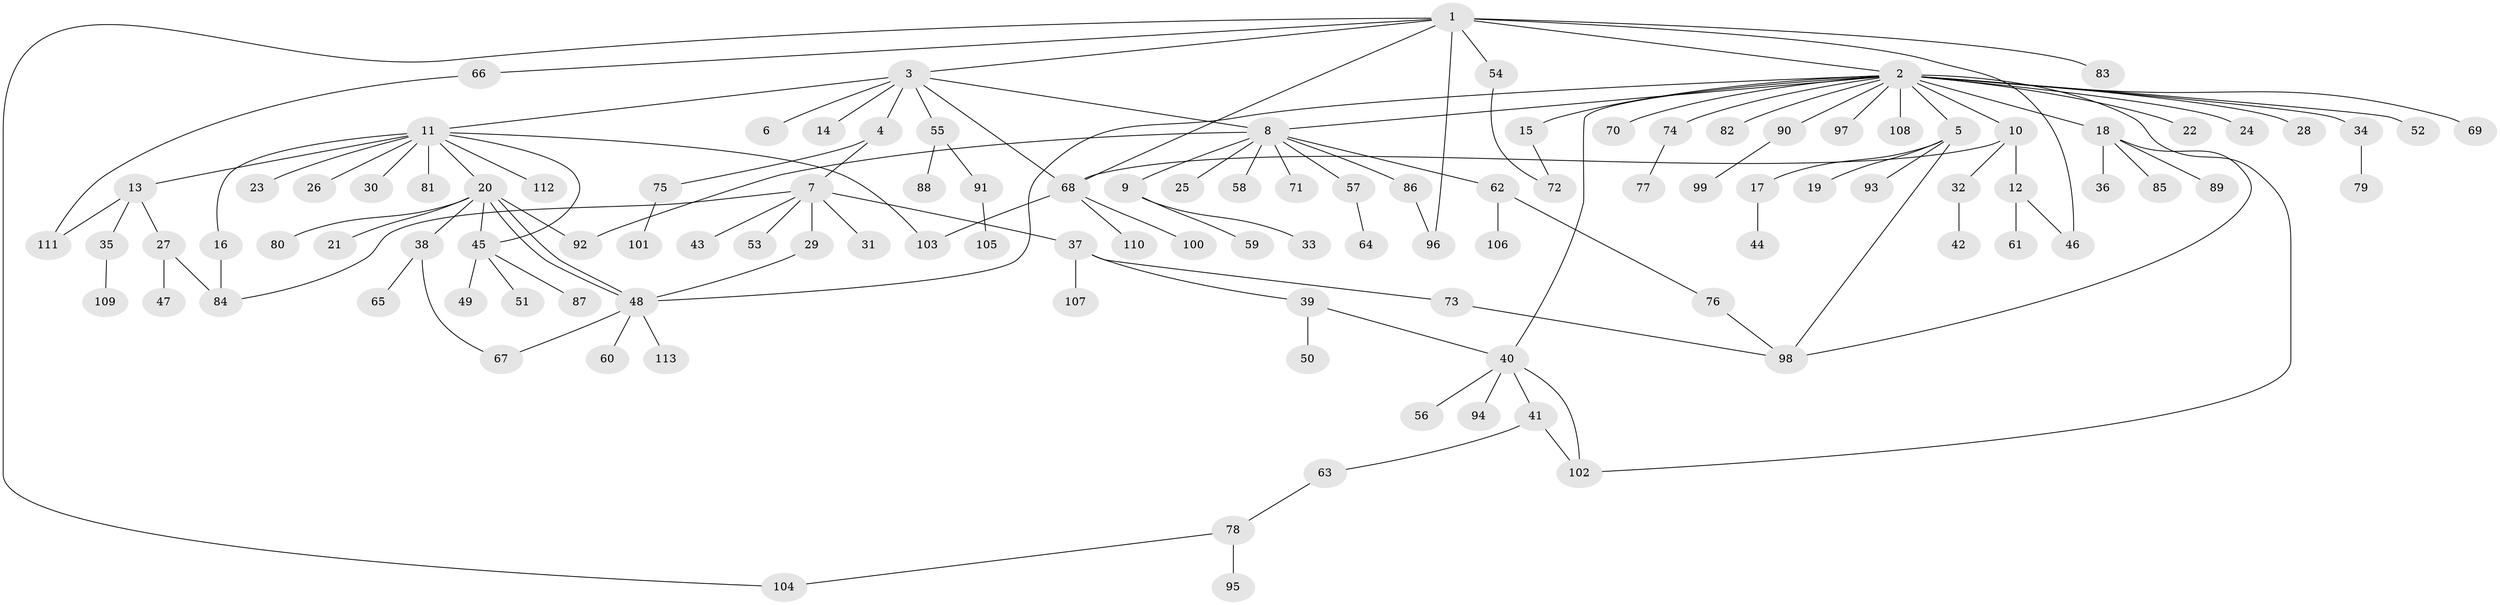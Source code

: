 // Generated by graph-tools (version 1.1) at 2025/01/03/09/25 03:01:40]
// undirected, 113 vertices, 135 edges
graph export_dot {
graph [start="1"]
  node [color=gray90,style=filled];
  1;
  2;
  3;
  4;
  5;
  6;
  7;
  8;
  9;
  10;
  11;
  12;
  13;
  14;
  15;
  16;
  17;
  18;
  19;
  20;
  21;
  22;
  23;
  24;
  25;
  26;
  27;
  28;
  29;
  30;
  31;
  32;
  33;
  34;
  35;
  36;
  37;
  38;
  39;
  40;
  41;
  42;
  43;
  44;
  45;
  46;
  47;
  48;
  49;
  50;
  51;
  52;
  53;
  54;
  55;
  56;
  57;
  58;
  59;
  60;
  61;
  62;
  63;
  64;
  65;
  66;
  67;
  68;
  69;
  70;
  71;
  72;
  73;
  74;
  75;
  76;
  77;
  78;
  79;
  80;
  81;
  82;
  83;
  84;
  85;
  86;
  87;
  88;
  89;
  90;
  91;
  92;
  93;
  94;
  95;
  96;
  97;
  98;
  99;
  100;
  101;
  102;
  103;
  104;
  105;
  106;
  107;
  108;
  109;
  110;
  111;
  112;
  113;
  1 -- 2;
  1 -- 3;
  1 -- 46;
  1 -- 54;
  1 -- 66;
  1 -- 68;
  1 -- 83;
  1 -- 96;
  1 -- 104;
  2 -- 5;
  2 -- 8;
  2 -- 10;
  2 -- 15;
  2 -- 18;
  2 -- 22;
  2 -- 24;
  2 -- 28;
  2 -- 34;
  2 -- 40;
  2 -- 48;
  2 -- 52;
  2 -- 69;
  2 -- 70;
  2 -- 74;
  2 -- 82;
  2 -- 90;
  2 -- 97;
  2 -- 102;
  2 -- 108;
  3 -- 4;
  3 -- 6;
  3 -- 8;
  3 -- 11;
  3 -- 14;
  3 -- 55;
  3 -- 68;
  4 -- 7;
  4 -- 75;
  5 -- 17;
  5 -- 19;
  5 -- 93;
  5 -- 98;
  7 -- 29;
  7 -- 31;
  7 -- 37;
  7 -- 43;
  7 -- 53;
  7 -- 84;
  8 -- 9;
  8 -- 25;
  8 -- 57;
  8 -- 58;
  8 -- 62;
  8 -- 71;
  8 -- 86;
  8 -- 92;
  9 -- 33;
  9 -- 59;
  10 -- 12;
  10 -- 32;
  10 -- 68;
  11 -- 13;
  11 -- 16;
  11 -- 20;
  11 -- 23;
  11 -- 26;
  11 -- 30;
  11 -- 45;
  11 -- 81;
  11 -- 103;
  11 -- 112;
  12 -- 46;
  12 -- 61;
  13 -- 27;
  13 -- 35;
  13 -- 111;
  15 -- 72;
  16 -- 84;
  17 -- 44;
  18 -- 36;
  18 -- 85;
  18 -- 89;
  18 -- 98;
  20 -- 21;
  20 -- 38;
  20 -- 45;
  20 -- 48;
  20 -- 48;
  20 -- 80;
  20 -- 92;
  27 -- 47;
  27 -- 84;
  29 -- 48;
  32 -- 42;
  34 -- 79;
  35 -- 109;
  37 -- 39;
  37 -- 73;
  37 -- 107;
  38 -- 65;
  38 -- 67;
  39 -- 40;
  39 -- 50;
  40 -- 41;
  40 -- 56;
  40 -- 94;
  40 -- 102;
  41 -- 63;
  41 -- 102;
  45 -- 49;
  45 -- 51;
  45 -- 87;
  48 -- 60;
  48 -- 67;
  48 -- 113;
  54 -- 72;
  55 -- 88;
  55 -- 91;
  57 -- 64;
  62 -- 76;
  62 -- 106;
  63 -- 78;
  66 -- 111;
  68 -- 100;
  68 -- 103;
  68 -- 110;
  73 -- 98;
  74 -- 77;
  75 -- 101;
  76 -- 98;
  78 -- 95;
  78 -- 104;
  86 -- 96;
  90 -- 99;
  91 -- 105;
}
